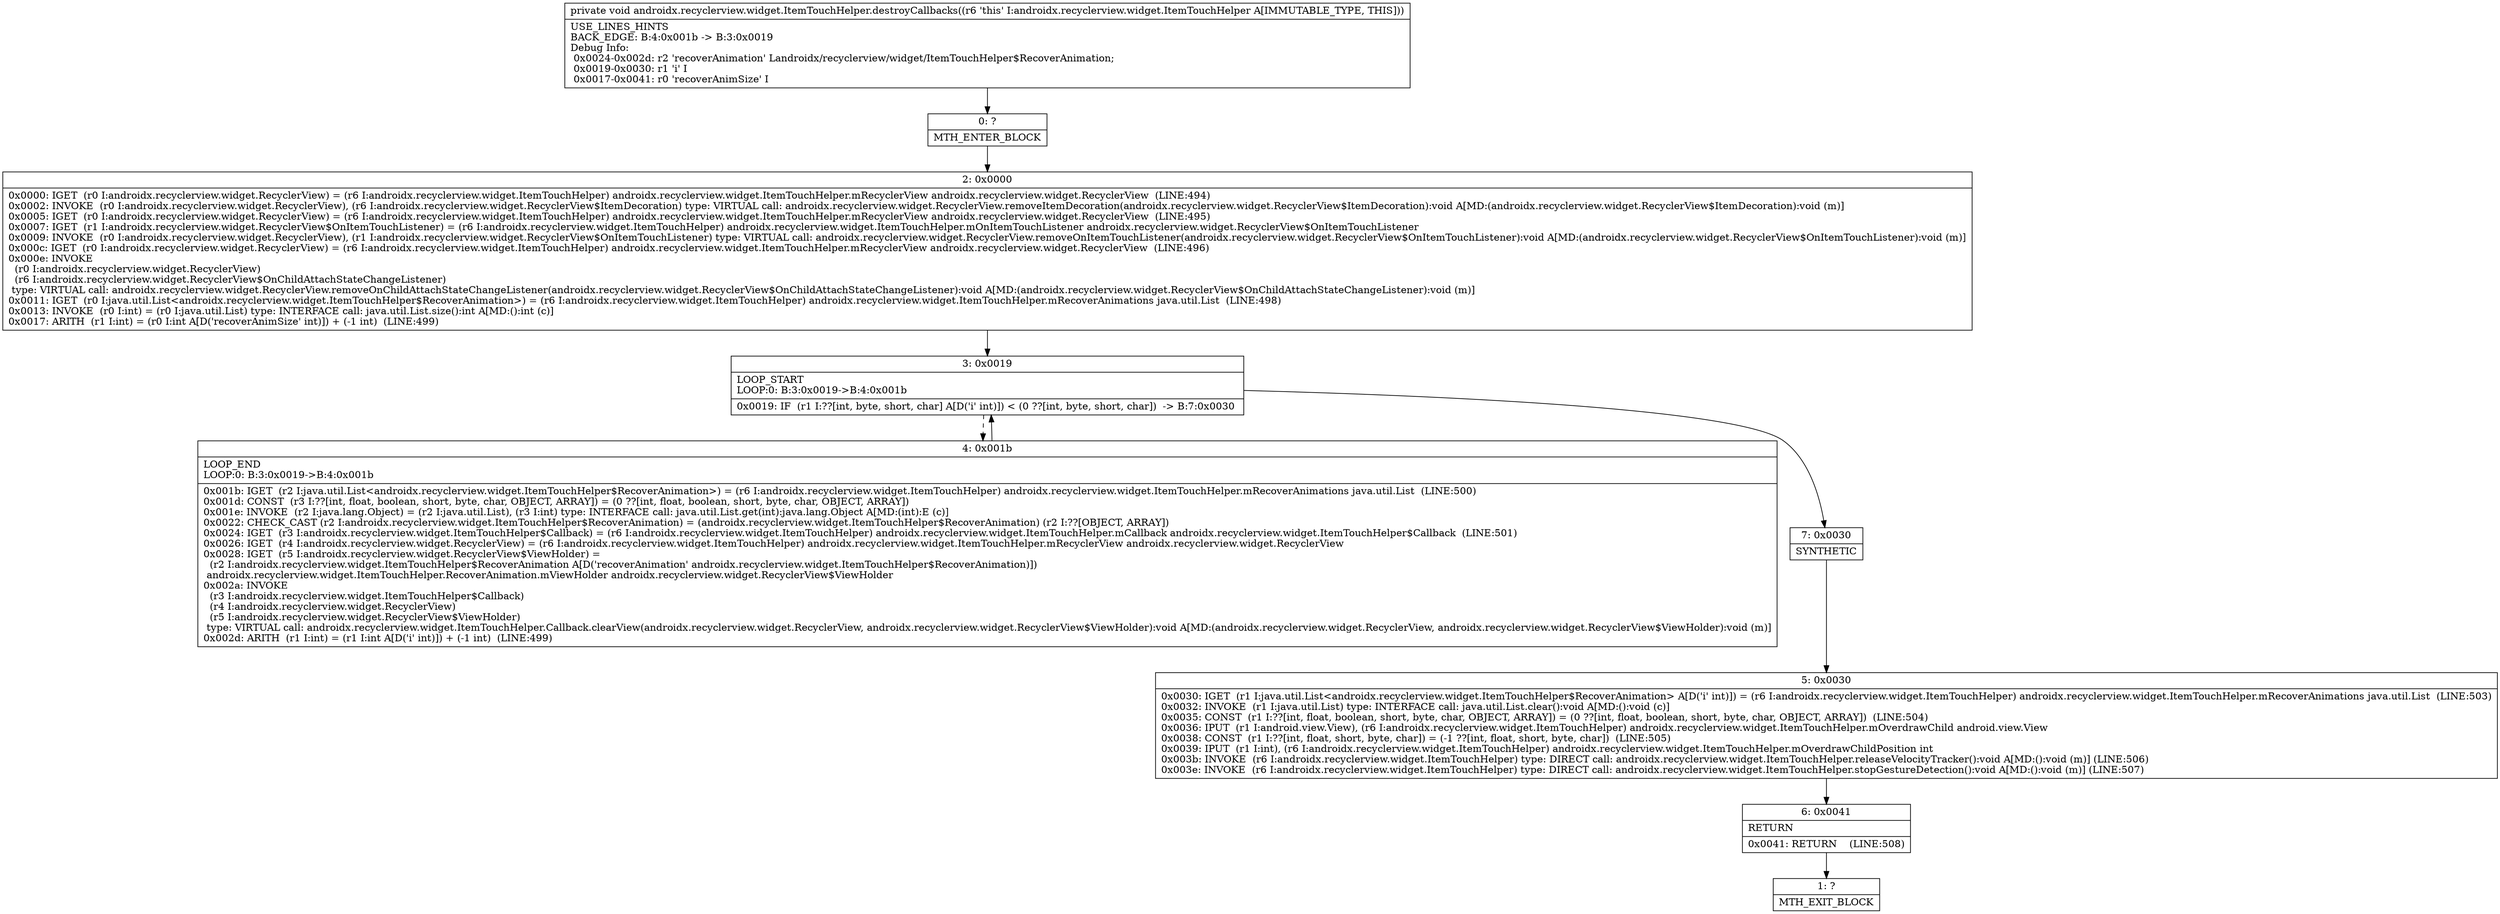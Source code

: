 digraph "CFG forandroidx.recyclerview.widget.ItemTouchHelper.destroyCallbacks()V" {
Node_0 [shape=record,label="{0\:\ ?|MTH_ENTER_BLOCK\l}"];
Node_2 [shape=record,label="{2\:\ 0x0000|0x0000: IGET  (r0 I:androidx.recyclerview.widget.RecyclerView) = (r6 I:androidx.recyclerview.widget.ItemTouchHelper) androidx.recyclerview.widget.ItemTouchHelper.mRecyclerView androidx.recyclerview.widget.RecyclerView  (LINE:494)\l0x0002: INVOKE  (r0 I:androidx.recyclerview.widget.RecyclerView), (r6 I:androidx.recyclerview.widget.RecyclerView$ItemDecoration) type: VIRTUAL call: androidx.recyclerview.widget.RecyclerView.removeItemDecoration(androidx.recyclerview.widget.RecyclerView$ItemDecoration):void A[MD:(androidx.recyclerview.widget.RecyclerView$ItemDecoration):void (m)]\l0x0005: IGET  (r0 I:androidx.recyclerview.widget.RecyclerView) = (r6 I:androidx.recyclerview.widget.ItemTouchHelper) androidx.recyclerview.widget.ItemTouchHelper.mRecyclerView androidx.recyclerview.widget.RecyclerView  (LINE:495)\l0x0007: IGET  (r1 I:androidx.recyclerview.widget.RecyclerView$OnItemTouchListener) = (r6 I:androidx.recyclerview.widget.ItemTouchHelper) androidx.recyclerview.widget.ItemTouchHelper.mOnItemTouchListener androidx.recyclerview.widget.RecyclerView$OnItemTouchListener \l0x0009: INVOKE  (r0 I:androidx.recyclerview.widget.RecyclerView), (r1 I:androidx.recyclerview.widget.RecyclerView$OnItemTouchListener) type: VIRTUAL call: androidx.recyclerview.widget.RecyclerView.removeOnItemTouchListener(androidx.recyclerview.widget.RecyclerView$OnItemTouchListener):void A[MD:(androidx.recyclerview.widget.RecyclerView$OnItemTouchListener):void (m)]\l0x000c: IGET  (r0 I:androidx.recyclerview.widget.RecyclerView) = (r6 I:androidx.recyclerview.widget.ItemTouchHelper) androidx.recyclerview.widget.ItemTouchHelper.mRecyclerView androidx.recyclerview.widget.RecyclerView  (LINE:496)\l0x000e: INVOKE  \l  (r0 I:androidx.recyclerview.widget.RecyclerView)\l  (r6 I:androidx.recyclerview.widget.RecyclerView$OnChildAttachStateChangeListener)\l type: VIRTUAL call: androidx.recyclerview.widget.RecyclerView.removeOnChildAttachStateChangeListener(androidx.recyclerview.widget.RecyclerView$OnChildAttachStateChangeListener):void A[MD:(androidx.recyclerview.widget.RecyclerView$OnChildAttachStateChangeListener):void (m)]\l0x0011: IGET  (r0 I:java.util.List\<androidx.recyclerview.widget.ItemTouchHelper$RecoverAnimation\>) = (r6 I:androidx.recyclerview.widget.ItemTouchHelper) androidx.recyclerview.widget.ItemTouchHelper.mRecoverAnimations java.util.List  (LINE:498)\l0x0013: INVOKE  (r0 I:int) = (r0 I:java.util.List) type: INTERFACE call: java.util.List.size():int A[MD:():int (c)]\l0x0017: ARITH  (r1 I:int) = (r0 I:int A[D('recoverAnimSize' int)]) + (\-1 int)  (LINE:499)\l}"];
Node_3 [shape=record,label="{3\:\ 0x0019|LOOP_START\lLOOP:0: B:3:0x0019\-\>B:4:0x001b\l|0x0019: IF  (r1 I:??[int, byte, short, char] A[D('i' int)]) \< (0 ??[int, byte, short, char])  \-\> B:7:0x0030 \l}"];
Node_4 [shape=record,label="{4\:\ 0x001b|LOOP_END\lLOOP:0: B:3:0x0019\-\>B:4:0x001b\l|0x001b: IGET  (r2 I:java.util.List\<androidx.recyclerview.widget.ItemTouchHelper$RecoverAnimation\>) = (r6 I:androidx.recyclerview.widget.ItemTouchHelper) androidx.recyclerview.widget.ItemTouchHelper.mRecoverAnimations java.util.List  (LINE:500)\l0x001d: CONST  (r3 I:??[int, float, boolean, short, byte, char, OBJECT, ARRAY]) = (0 ??[int, float, boolean, short, byte, char, OBJECT, ARRAY]) \l0x001e: INVOKE  (r2 I:java.lang.Object) = (r2 I:java.util.List), (r3 I:int) type: INTERFACE call: java.util.List.get(int):java.lang.Object A[MD:(int):E (c)]\l0x0022: CHECK_CAST (r2 I:androidx.recyclerview.widget.ItemTouchHelper$RecoverAnimation) = (androidx.recyclerview.widget.ItemTouchHelper$RecoverAnimation) (r2 I:??[OBJECT, ARRAY]) \l0x0024: IGET  (r3 I:androidx.recyclerview.widget.ItemTouchHelper$Callback) = (r6 I:androidx.recyclerview.widget.ItemTouchHelper) androidx.recyclerview.widget.ItemTouchHelper.mCallback androidx.recyclerview.widget.ItemTouchHelper$Callback  (LINE:501)\l0x0026: IGET  (r4 I:androidx.recyclerview.widget.RecyclerView) = (r6 I:androidx.recyclerview.widget.ItemTouchHelper) androidx.recyclerview.widget.ItemTouchHelper.mRecyclerView androidx.recyclerview.widget.RecyclerView \l0x0028: IGET  (r5 I:androidx.recyclerview.widget.RecyclerView$ViewHolder) = \l  (r2 I:androidx.recyclerview.widget.ItemTouchHelper$RecoverAnimation A[D('recoverAnimation' androidx.recyclerview.widget.ItemTouchHelper$RecoverAnimation)])\l androidx.recyclerview.widget.ItemTouchHelper.RecoverAnimation.mViewHolder androidx.recyclerview.widget.RecyclerView$ViewHolder \l0x002a: INVOKE  \l  (r3 I:androidx.recyclerview.widget.ItemTouchHelper$Callback)\l  (r4 I:androidx.recyclerview.widget.RecyclerView)\l  (r5 I:androidx.recyclerview.widget.RecyclerView$ViewHolder)\l type: VIRTUAL call: androidx.recyclerview.widget.ItemTouchHelper.Callback.clearView(androidx.recyclerview.widget.RecyclerView, androidx.recyclerview.widget.RecyclerView$ViewHolder):void A[MD:(androidx.recyclerview.widget.RecyclerView, androidx.recyclerview.widget.RecyclerView$ViewHolder):void (m)]\l0x002d: ARITH  (r1 I:int) = (r1 I:int A[D('i' int)]) + (\-1 int)  (LINE:499)\l}"];
Node_7 [shape=record,label="{7\:\ 0x0030|SYNTHETIC\l}"];
Node_5 [shape=record,label="{5\:\ 0x0030|0x0030: IGET  (r1 I:java.util.List\<androidx.recyclerview.widget.ItemTouchHelper$RecoverAnimation\> A[D('i' int)]) = (r6 I:androidx.recyclerview.widget.ItemTouchHelper) androidx.recyclerview.widget.ItemTouchHelper.mRecoverAnimations java.util.List  (LINE:503)\l0x0032: INVOKE  (r1 I:java.util.List) type: INTERFACE call: java.util.List.clear():void A[MD:():void (c)]\l0x0035: CONST  (r1 I:??[int, float, boolean, short, byte, char, OBJECT, ARRAY]) = (0 ??[int, float, boolean, short, byte, char, OBJECT, ARRAY])  (LINE:504)\l0x0036: IPUT  (r1 I:android.view.View), (r6 I:androidx.recyclerview.widget.ItemTouchHelper) androidx.recyclerview.widget.ItemTouchHelper.mOverdrawChild android.view.View \l0x0038: CONST  (r1 I:??[int, float, short, byte, char]) = (\-1 ??[int, float, short, byte, char])  (LINE:505)\l0x0039: IPUT  (r1 I:int), (r6 I:androidx.recyclerview.widget.ItemTouchHelper) androidx.recyclerview.widget.ItemTouchHelper.mOverdrawChildPosition int \l0x003b: INVOKE  (r6 I:androidx.recyclerview.widget.ItemTouchHelper) type: DIRECT call: androidx.recyclerview.widget.ItemTouchHelper.releaseVelocityTracker():void A[MD:():void (m)] (LINE:506)\l0x003e: INVOKE  (r6 I:androidx.recyclerview.widget.ItemTouchHelper) type: DIRECT call: androidx.recyclerview.widget.ItemTouchHelper.stopGestureDetection():void A[MD:():void (m)] (LINE:507)\l}"];
Node_6 [shape=record,label="{6\:\ 0x0041|RETURN\l|0x0041: RETURN    (LINE:508)\l}"];
Node_1 [shape=record,label="{1\:\ ?|MTH_EXIT_BLOCK\l}"];
MethodNode[shape=record,label="{private void androidx.recyclerview.widget.ItemTouchHelper.destroyCallbacks((r6 'this' I:androidx.recyclerview.widget.ItemTouchHelper A[IMMUTABLE_TYPE, THIS]))  | USE_LINES_HINTS\lBACK_EDGE: B:4:0x001b \-\> B:3:0x0019\lDebug Info:\l  0x0024\-0x002d: r2 'recoverAnimation' Landroidx\/recyclerview\/widget\/ItemTouchHelper$RecoverAnimation;\l  0x0019\-0x0030: r1 'i' I\l  0x0017\-0x0041: r0 'recoverAnimSize' I\l}"];
MethodNode -> Node_0;Node_0 -> Node_2;
Node_2 -> Node_3;
Node_3 -> Node_4[style=dashed];
Node_3 -> Node_7;
Node_4 -> Node_3;
Node_7 -> Node_5;
Node_5 -> Node_6;
Node_6 -> Node_1;
}

